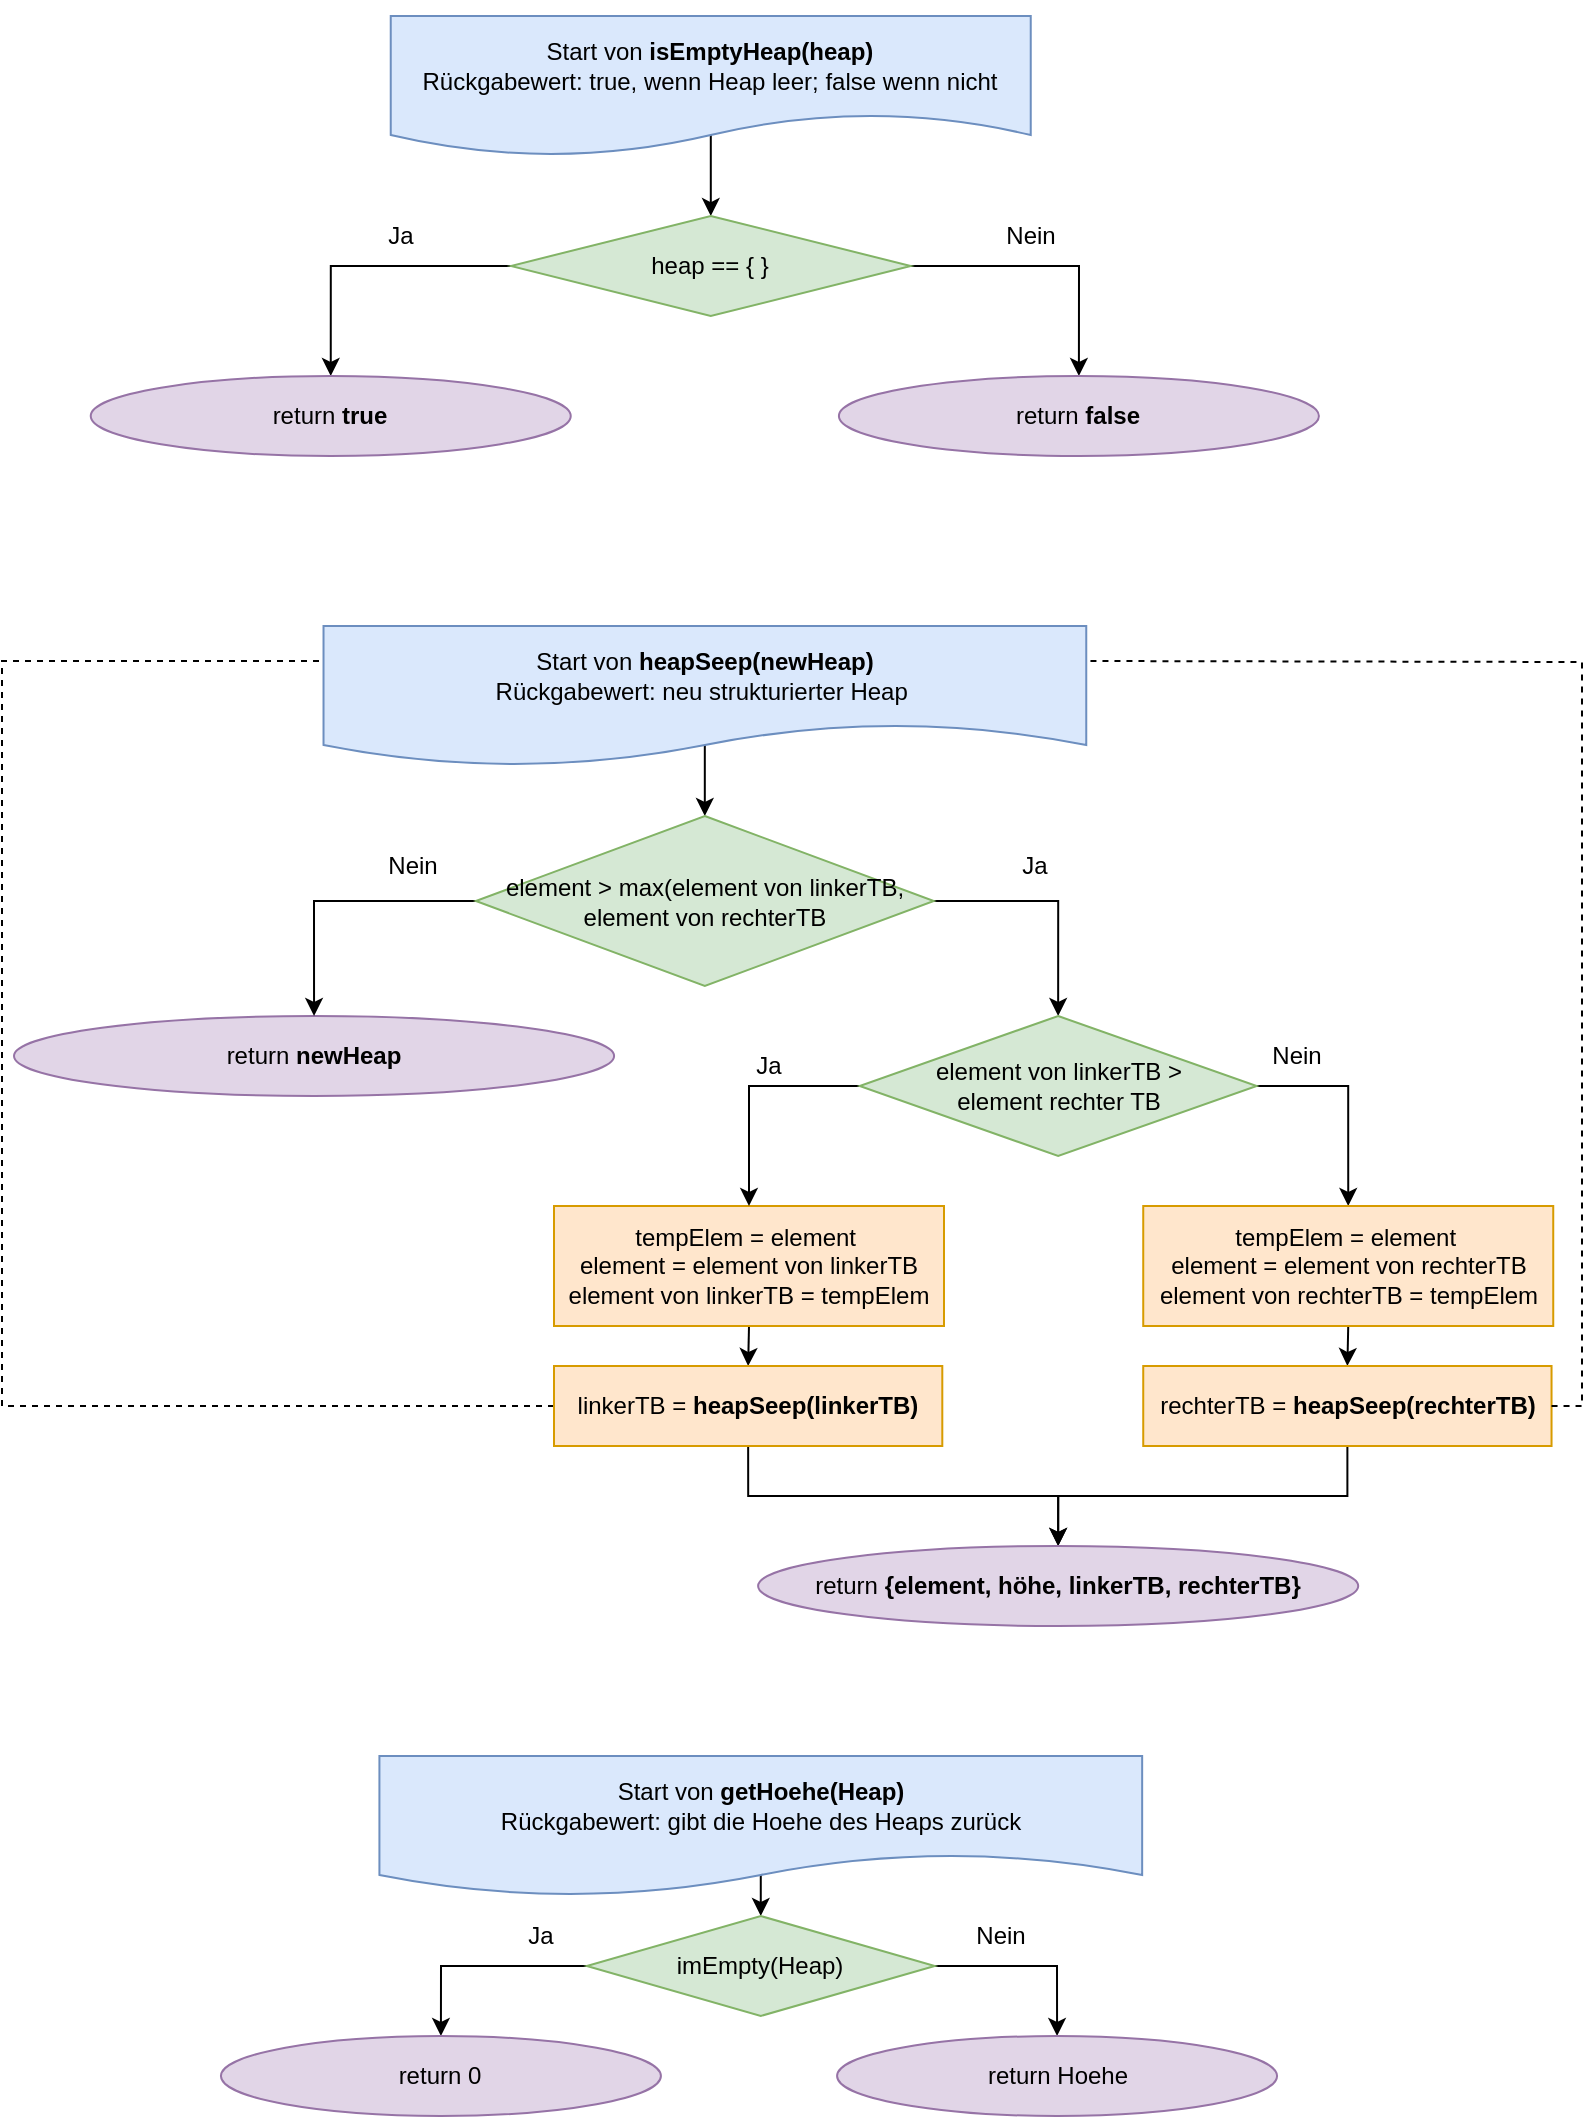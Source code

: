 <mxfile version="15.8.7" type="device"><diagram id="C5RBs43oDa-KdzZeNtuy" name="Page-1"><mxGraphModel dx="-134" dy="635" grid="1" gridSize="10" guides="1" tooltips="1" connect="1" arrows="1" fold="1" page="1" pageScale="1" pageWidth="827" pageHeight="1169" math="0" shadow="0"><root><mxCell id="WIyWlLk6GJQsqaUBKTNV-0"/><mxCell id="WIyWlLk6GJQsqaUBKTNV-1" parent="WIyWlLk6GJQsqaUBKTNV-0"/><mxCell id="M7bdTLm5wIMCPJVuJUl4-13" style="edgeStyle=orthogonalEdgeStyle;rounded=0;orthogonalLoop=1;jettySize=auto;html=1;exitX=0.5;exitY=0;exitDx=0;exitDy=0;" parent="WIyWlLk6GJQsqaUBKTNV-1" source="M7bdTLm5wIMCPJVuJUl4-14" target="M7bdTLm5wIMCPJVuJUl4-17" edge="1"><mxGeometry relative="1" as="geometry"><Array as="points"><mxPoint x="1204.53" y="60"/><mxPoint x="1204.53" y="60"/></Array></mxGeometry></mxCell><mxCell id="M7bdTLm5wIMCPJVuJUl4-14" value="Start von &lt;b&gt;isEmptyHeap(heap)&lt;/b&gt;&lt;br&gt;Rückgabewert: true, wenn Heap leer; false wenn nicht" style="shape=document;whiteSpace=wrap;html=1;boundedLbl=1;fillColor=#dae8fc;strokeColor=#6c8ebf;" parent="WIyWlLk6GJQsqaUBKTNV-1" vertex="1"><mxGeometry x="1044.37" y="30" width="320" height="70" as="geometry"/></mxCell><mxCell id="M7bdTLm5wIMCPJVuJUl4-15" style="edgeStyle=orthogonalEdgeStyle;rounded=0;orthogonalLoop=1;jettySize=auto;html=1;exitX=0;exitY=0.5;exitDx=0;exitDy=0;entryX=0.5;entryY=0;entryDx=0;entryDy=0;" parent="WIyWlLk6GJQsqaUBKTNV-1" source="M7bdTLm5wIMCPJVuJUl4-17" target="M7bdTLm5wIMCPJVuJUl4-20" edge="1"><mxGeometry relative="1" as="geometry"/></mxCell><mxCell id="M7bdTLm5wIMCPJVuJUl4-16" style="edgeStyle=orthogonalEdgeStyle;rounded=0;orthogonalLoop=1;jettySize=auto;html=1;exitX=1;exitY=0.5;exitDx=0;exitDy=0;entryX=0.5;entryY=0;entryDx=0;entryDy=0;" parent="WIyWlLk6GJQsqaUBKTNV-1" source="M7bdTLm5wIMCPJVuJUl4-17" target="M7bdTLm5wIMCPJVuJUl4-25" edge="1"><mxGeometry relative="1" as="geometry"><mxPoint x="1389.37" y="210" as="targetPoint"/></mxGeometry></mxCell><mxCell id="M7bdTLm5wIMCPJVuJUl4-17" value="heap == { }" style="rhombus;whiteSpace=wrap;html=1;rounded=0;fillColor=#d5e8d4;strokeColor=#82b366;" parent="WIyWlLk6GJQsqaUBKTNV-1" vertex="1"><mxGeometry x="1104.37" y="130" width="200" height="50" as="geometry"/></mxCell><mxCell id="M7bdTLm5wIMCPJVuJUl4-18" value="Nein" style="text;html=1;align=center;verticalAlign=middle;resizable=0;points=[];autosize=1;strokeColor=none;fillColor=none;" parent="WIyWlLk6GJQsqaUBKTNV-1" vertex="1"><mxGeometry x="1344.37" y="130" width="40" height="20" as="geometry"/></mxCell><mxCell id="M7bdTLm5wIMCPJVuJUl4-19" value="Ja" style="text;html=1;align=center;verticalAlign=middle;resizable=0;points=[];autosize=1;strokeColor=none;fillColor=none;" parent="WIyWlLk6GJQsqaUBKTNV-1" vertex="1"><mxGeometry x="1034.37" y="130" width="30" height="20" as="geometry"/></mxCell><mxCell id="M7bdTLm5wIMCPJVuJUl4-20" value="return &lt;b&gt;true&lt;/b&gt;" style="ellipse;whiteSpace=wrap;html=1;rounded=0;fillColor=#e1d5e7;strokeColor=#9673a6;" parent="WIyWlLk6GJQsqaUBKTNV-1" vertex="1"><mxGeometry x="894.37" y="210" width="240" height="40" as="geometry"/></mxCell><mxCell id="M7bdTLm5wIMCPJVuJUl4-25" value="return &lt;b&gt;false&lt;/b&gt;" style="ellipse;whiteSpace=wrap;html=1;rounded=0;fillColor=#e1d5e7;strokeColor=#9673a6;" parent="WIyWlLk6GJQsqaUBKTNV-1" vertex="1"><mxGeometry x="1268.45" y="210" width="240" height="40" as="geometry"/></mxCell><mxCell id="M7bdTLm5wIMCPJVuJUl4-79" style="edgeStyle=orthogonalEdgeStyle;rounded=0;orthogonalLoop=1;jettySize=auto;html=1;exitX=0.5;exitY=0;exitDx=0;exitDy=0;entryX=0.5;entryY=0;entryDx=0;entryDy=0;" parent="WIyWlLk6GJQsqaUBKTNV-1" source="M7bdTLm5wIMCPJVuJUl4-71" target="M7bdTLm5wIMCPJVuJUl4-77" edge="1"><mxGeometry relative="1" as="geometry"><Array as="points"><mxPoint x="1201.06" y="345"/><mxPoint x="1201.06" y="345"/></Array></mxGeometry></mxCell><mxCell id="M7bdTLm5wIMCPJVuJUl4-71" value="Start von &lt;b&gt;heapSeep(newHeap)&lt;/b&gt;&lt;br&gt;Rückgabewert: neu strukturierter Heap&amp;nbsp;" style="shape=document;whiteSpace=wrap;html=1;boundedLbl=1;fillColor=#dae8fc;strokeColor=#6c8ebf;" parent="WIyWlLk6GJQsqaUBKTNV-1" vertex="1"><mxGeometry x="1010.76" y="335" width="381.37" height="70" as="geometry"/></mxCell><mxCell id="M7bdTLm5wIMCPJVuJUl4-72" value="return&amp;nbsp;&lt;b&gt;newHeap&lt;/b&gt;" style="ellipse;whiteSpace=wrap;html=1;rounded=0;fillColor=#e1d5e7;strokeColor=#9673a6;" parent="WIyWlLk6GJQsqaUBKTNV-1" vertex="1"><mxGeometry x="856.0" y="530" width="300.06" height="40" as="geometry"/></mxCell><mxCell id="M7bdTLm5wIMCPJVuJUl4-94" style="edgeStyle=orthogonalEdgeStyle;rounded=0;orthogonalLoop=1;jettySize=auto;html=1;exitX=0.5;exitY=1;exitDx=0;exitDy=0;entryX=0.5;entryY=0;entryDx=0;entryDy=0;" parent="WIyWlLk6GJQsqaUBKTNV-1" source="M7bdTLm5wIMCPJVuJUl4-76" target="M7bdTLm5wIMCPJVuJUl4-90" edge="1"><mxGeometry relative="1" as="geometry"/></mxCell><mxCell id="M7bdTLm5wIMCPJVuJUl4-76" value="tempElem = element&amp;nbsp;&lt;br&gt;element = element von linkerTB&lt;br&gt;element von linkerTB = tempElem" style="rounded=0;whiteSpace=wrap;html=1;fillColor=#ffe6cc;strokeColor=#d79b00;" parent="WIyWlLk6GJQsqaUBKTNV-1" vertex="1"><mxGeometry x="1126.0" y="625" width="195" height="60" as="geometry"/></mxCell><mxCell id="M7bdTLm5wIMCPJVuJUl4-80" style="edgeStyle=orthogonalEdgeStyle;rounded=0;orthogonalLoop=1;jettySize=auto;html=1;exitX=0;exitY=0.5;exitDx=0;exitDy=0;entryX=0.5;entryY=0;entryDx=0;entryDy=0;" parent="WIyWlLk6GJQsqaUBKTNV-1" source="M7bdTLm5wIMCPJVuJUl4-77" target="M7bdTLm5wIMCPJVuJUl4-72" edge="1"><mxGeometry relative="1" as="geometry"/></mxCell><mxCell id="M7bdTLm5wIMCPJVuJUl4-82" style="edgeStyle=orthogonalEdgeStyle;rounded=0;orthogonalLoop=1;jettySize=auto;html=1;exitX=1;exitY=0.5;exitDx=0;exitDy=0;entryX=0.5;entryY=0;entryDx=0;entryDy=0;" parent="WIyWlLk6GJQsqaUBKTNV-1" source="M7bdTLm5wIMCPJVuJUl4-77" target="M7bdTLm5wIMCPJVuJUl4-81" edge="1"><mxGeometry relative="1" as="geometry"/></mxCell><mxCell id="M7bdTLm5wIMCPJVuJUl4-77" value="element &amp;gt; max(element von linkerTB, element von rechterTB" style="rhombus;whiteSpace=wrap;html=1;rounded=0;fillColor=#d5e8d4;strokeColor=#82b366;" parent="WIyWlLk6GJQsqaUBKTNV-1" vertex="1"><mxGeometry x="1086.91" y="430" width="229" height="85" as="geometry"/></mxCell><mxCell id="M7bdTLm5wIMCPJVuJUl4-86" style="edgeStyle=orthogonalEdgeStyle;rounded=0;orthogonalLoop=1;jettySize=auto;html=1;exitX=0;exitY=0.5;exitDx=0;exitDy=0;entryX=0.5;entryY=0;entryDx=0;entryDy=0;" parent="WIyWlLk6GJQsqaUBKTNV-1" source="M7bdTLm5wIMCPJVuJUl4-81" target="M7bdTLm5wIMCPJVuJUl4-76" edge="1"><mxGeometry relative="1" as="geometry"/></mxCell><mxCell id="M7bdTLm5wIMCPJVuJUl4-88" style="edgeStyle=orthogonalEdgeStyle;rounded=0;orthogonalLoop=1;jettySize=auto;html=1;exitX=1;exitY=0.5;exitDx=0;exitDy=0;entryX=0.5;entryY=0;entryDx=0;entryDy=0;" parent="WIyWlLk6GJQsqaUBKTNV-1" source="M7bdTLm5wIMCPJVuJUl4-81" target="M7bdTLm5wIMCPJVuJUl4-85" edge="1"><mxGeometry relative="1" as="geometry"/></mxCell><mxCell id="M7bdTLm5wIMCPJVuJUl4-81" value="element von linkerTB &amp;gt; &lt;br&gt;element&amp;nbsp;rechter TB" style="rhombus;whiteSpace=wrap;html=1;rounded=0;fillColor=#d5e8d4;strokeColor=#82b366;" parent="WIyWlLk6GJQsqaUBKTNV-1" vertex="1"><mxGeometry x="1278.83" y="530" width="198.5" height="70" as="geometry"/></mxCell><mxCell id="M7bdTLm5wIMCPJVuJUl4-83" value="Nein" style="text;html=1;align=center;verticalAlign=middle;resizable=0;points=[];autosize=1;strokeColor=none;fillColor=none;" parent="WIyWlLk6GJQsqaUBKTNV-1" vertex="1"><mxGeometry x="1035.06" y="445" width="40" height="20" as="geometry"/></mxCell><mxCell id="M7bdTLm5wIMCPJVuJUl4-84" value="Ja" style="text;html=1;align=center;verticalAlign=middle;resizable=0;points=[];autosize=1;strokeColor=none;fillColor=none;" parent="WIyWlLk6GJQsqaUBKTNV-1" vertex="1"><mxGeometry x="1351.44" y="445" width="30" height="20" as="geometry"/></mxCell><mxCell id="M7bdTLm5wIMCPJVuJUl4-93" style="edgeStyle=orthogonalEdgeStyle;rounded=0;orthogonalLoop=1;jettySize=auto;html=1;exitX=0.5;exitY=1;exitDx=0;exitDy=0;entryX=0.5;entryY=0;entryDx=0;entryDy=0;" parent="WIyWlLk6GJQsqaUBKTNV-1" source="M7bdTLm5wIMCPJVuJUl4-85" target="M7bdTLm5wIMCPJVuJUl4-92" edge="1"><mxGeometry relative="1" as="geometry"/></mxCell><mxCell id="M7bdTLm5wIMCPJVuJUl4-85" value="tempElem = element&amp;nbsp;&lt;br&gt;element = element von rechterTB&lt;br&gt;element von rechterTB = tempElem" style="rounded=0;whiteSpace=wrap;html=1;fillColor=#ffe6cc;strokeColor=#d79b00;" parent="WIyWlLk6GJQsqaUBKTNV-1" vertex="1"><mxGeometry x="1420.62" y="625" width="205" height="60" as="geometry"/></mxCell><mxCell id="M7bdTLm5wIMCPJVuJUl4-87" value="Ja" style="text;html=1;align=center;verticalAlign=middle;resizable=0;points=[];autosize=1;strokeColor=none;fillColor=none;" parent="WIyWlLk6GJQsqaUBKTNV-1" vertex="1"><mxGeometry x="1218.12" y="545" width="30" height="20" as="geometry"/></mxCell><mxCell id="M7bdTLm5wIMCPJVuJUl4-89" value="Nein" style="text;html=1;align=center;verticalAlign=middle;resizable=0;points=[];autosize=1;strokeColor=none;fillColor=none;" parent="WIyWlLk6GJQsqaUBKTNV-1" vertex="1"><mxGeometry x="1477.33" y="540" width="40" height="20" as="geometry"/></mxCell><mxCell id="M7bdTLm5wIMCPJVuJUl4-97" style="edgeStyle=orthogonalEdgeStyle;rounded=0;orthogonalLoop=1;jettySize=auto;html=1;exitX=0.5;exitY=1;exitDx=0;exitDy=0;entryX=0.5;entryY=0;entryDx=0;entryDy=0;" parent="WIyWlLk6GJQsqaUBKTNV-1" source="M7bdTLm5wIMCPJVuJUl4-90" target="M7bdTLm5wIMCPJVuJUl4-95" edge="1"><mxGeometry relative="1" as="geometry"/></mxCell><mxCell id="jzFqLJyz6jt29SLfDFsD-1" style="edgeStyle=orthogonalEdgeStyle;rounded=0;orthogonalLoop=1;jettySize=auto;html=1;exitX=0;exitY=0.5;exitDx=0;exitDy=0;dashed=1;endArrow=none;endFill=0;entryX=0;entryY=0.25;entryDx=0;entryDy=0;" parent="WIyWlLk6GJQsqaUBKTNV-1" source="M7bdTLm5wIMCPJVuJUl4-90" target="M7bdTLm5wIMCPJVuJUl4-71" edge="1"><mxGeometry relative="1" as="geometry"><mxPoint x="1000" y="400" as="targetPoint"/><Array as="points"><mxPoint x="850" y="725"/><mxPoint x="850" y="352"/></Array></mxGeometry></mxCell><mxCell id="M7bdTLm5wIMCPJVuJUl4-90" value="linkerTB = &lt;b&gt;heapSeep(linkerTB)&lt;/b&gt;" style="rounded=0;whiteSpace=wrap;html=1;fillColor=#ffe6cc;strokeColor=#d79b00;" parent="WIyWlLk6GJQsqaUBKTNV-1" vertex="1"><mxGeometry x="1126.0" y="705" width="194.15" height="40" as="geometry"/></mxCell><mxCell id="M7bdTLm5wIMCPJVuJUl4-98" style="edgeStyle=orthogonalEdgeStyle;rounded=0;orthogonalLoop=1;jettySize=auto;html=1;exitX=0.5;exitY=1;exitDx=0;exitDy=0;entryX=0.5;entryY=0;entryDx=0;entryDy=0;" parent="WIyWlLk6GJQsqaUBKTNV-1" source="M7bdTLm5wIMCPJVuJUl4-92" target="M7bdTLm5wIMCPJVuJUl4-95" edge="1"><mxGeometry relative="1" as="geometry"/></mxCell><mxCell id="M7bdTLm5wIMCPJVuJUl4-92" value="rechterTB = &lt;b&gt;heapSeep(rechterTB)&lt;/b&gt;" style="rounded=0;whiteSpace=wrap;html=1;fillColor=#ffe6cc;strokeColor=#d79b00;" parent="WIyWlLk6GJQsqaUBKTNV-1" vertex="1"><mxGeometry x="1420.62" y="705" width="204.15" height="40" as="geometry"/></mxCell><mxCell id="M7bdTLm5wIMCPJVuJUl4-95" value="return&amp;nbsp;&lt;b&gt;{element, höhe, linkerTB, rechterTB}&lt;/b&gt;" style="ellipse;whiteSpace=wrap;html=1;rounded=0;fillColor=#e1d5e7;strokeColor=#9673a6;" parent="WIyWlLk6GJQsqaUBKTNV-1" vertex="1"><mxGeometry x="1228.05" y="795" width="300.06" height="40" as="geometry"/></mxCell><mxCell id="jzFqLJyz6jt29SLfDFsD-0" value="" style="endArrow=none;dashed=1;html=1;rounded=0;exitX=1;exitY=0.5;exitDx=0;exitDy=0;entryX=1;entryY=0.25;entryDx=0;entryDy=0;" parent="WIyWlLk6GJQsqaUBKTNV-1" source="M7bdTLm5wIMCPJVuJUl4-92" target="M7bdTLm5wIMCPJVuJUl4-71" edge="1"><mxGeometry width="50" height="50" relative="1" as="geometry"><mxPoint x="1280" y="540" as="sourcePoint"/><mxPoint x="1440" y="440" as="targetPoint"/><Array as="points"><mxPoint x="1640" y="725"/><mxPoint x="1640" y="353"/></Array></mxGeometry></mxCell><mxCell id="36cdpurfwyuC4yjz1-H0-8" style="edgeStyle=orthogonalEdgeStyle;rounded=0;orthogonalLoop=1;jettySize=auto;html=1;exitX=0.5;exitY=0;exitDx=0;exitDy=0;entryX=0.5;entryY=0;entryDx=0;entryDy=0;" edge="1" parent="WIyWlLk6GJQsqaUBKTNV-1" source="36cdpurfwyuC4yjz1-H0-0" target="36cdpurfwyuC4yjz1-H0-1"><mxGeometry relative="1" as="geometry"><Array as="points"><mxPoint x="1229.46" y="920"/><mxPoint x="1229.46" y="920"/></Array></mxGeometry></mxCell><mxCell id="36cdpurfwyuC4yjz1-H0-0" value="Start von &lt;b&gt;getHoehe(Heap)&lt;/b&gt;&lt;br&gt;Rückgabewert: gibt die Hoehe des Heaps zurück" style="shape=document;whiteSpace=wrap;html=1;boundedLbl=1;fillColor=#dae8fc;strokeColor=#6c8ebf;" vertex="1" parent="WIyWlLk6GJQsqaUBKTNV-1"><mxGeometry x="1038.71" y="900" width="381.37" height="70" as="geometry"/></mxCell><mxCell id="36cdpurfwyuC4yjz1-H0-4" style="edgeStyle=orthogonalEdgeStyle;rounded=0;orthogonalLoop=1;jettySize=auto;html=1;exitX=1;exitY=0.5;exitDx=0;exitDy=0;entryX=0.5;entryY=0;entryDx=0;entryDy=0;" edge="1" parent="WIyWlLk6GJQsqaUBKTNV-1" source="36cdpurfwyuC4yjz1-H0-1" target="36cdpurfwyuC4yjz1-H0-3"><mxGeometry relative="1" as="geometry"/></mxCell><mxCell id="36cdpurfwyuC4yjz1-H0-6" style="edgeStyle=orthogonalEdgeStyle;rounded=0;orthogonalLoop=1;jettySize=auto;html=1;exitX=0;exitY=0.5;exitDx=0;exitDy=0;entryX=0.5;entryY=0;entryDx=0;entryDy=0;" edge="1" parent="WIyWlLk6GJQsqaUBKTNV-1" source="36cdpurfwyuC4yjz1-H0-1" target="36cdpurfwyuC4yjz1-H0-2"><mxGeometry relative="1" as="geometry"/></mxCell><mxCell id="36cdpurfwyuC4yjz1-H0-1" value="imEmpty(Heap)" style="rhombus;whiteSpace=wrap;html=1;rounded=0;fillColor=#d5e8d4;strokeColor=#82b366;" vertex="1" parent="WIyWlLk6GJQsqaUBKTNV-1"><mxGeometry x="1142.39" y="980" width="174" height="50" as="geometry"/></mxCell><mxCell id="36cdpurfwyuC4yjz1-H0-2" value="return 0" style="ellipse;whiteSpace=wrap;html=1;rounded=0;fillColor=#e1d5e7;strokeColor=#9673a6;" vertex="1" parent="WIyWlLk6GJQsqaUBKTNV-1"><mxGeometry x="959.46" y="1040" width="220" height="40" as="geometry"/></mxCell><mxCell id="36cdpurfwyuC4yjz1-H0-3" value="return Hoehe" style="ellipse;whiteSpace=wrap;html=1;rounded=0;fillColor=#e1d5e7;strokeColor=#9673a6;" vertex="1" parent="WIyWlLk6GJQsqaUBKTNV-1"><mxGeometry x="1267.54" y="1040" width="220" height="40" as="geometry"/></mxCell><mxCell id="36cdpurfwyuC4yjz1-H0-5" value="Nein" style="text;html=1;align=center;verticalAlign=middle;resizable=0;points=[];autosize=1;strokeColor=none;fillColor=none;" vertex="1" parent="WIyWlLk6GJQsqaUBKTNV-1"><mxGeometry x="1329.46" y="980" width="40" height="20" as="geometry"/></mxCell><mxCell id="36cdpurfwyuC4yjz1-H0-7" value="Ja" style="text;html=1;align=center;verticalAlign=middle;resizable=0;points=[];autosize=1;strokeColor=none;fillColor=none;" vertex="1" parent="WIyWlLk6GJQsqaUBKTNV-1"><mxGeometry x="1103.83" y="980" width="30" height="20" as="geometry"/></mxCell></root></mxGraphModel></diagram></mxfile>